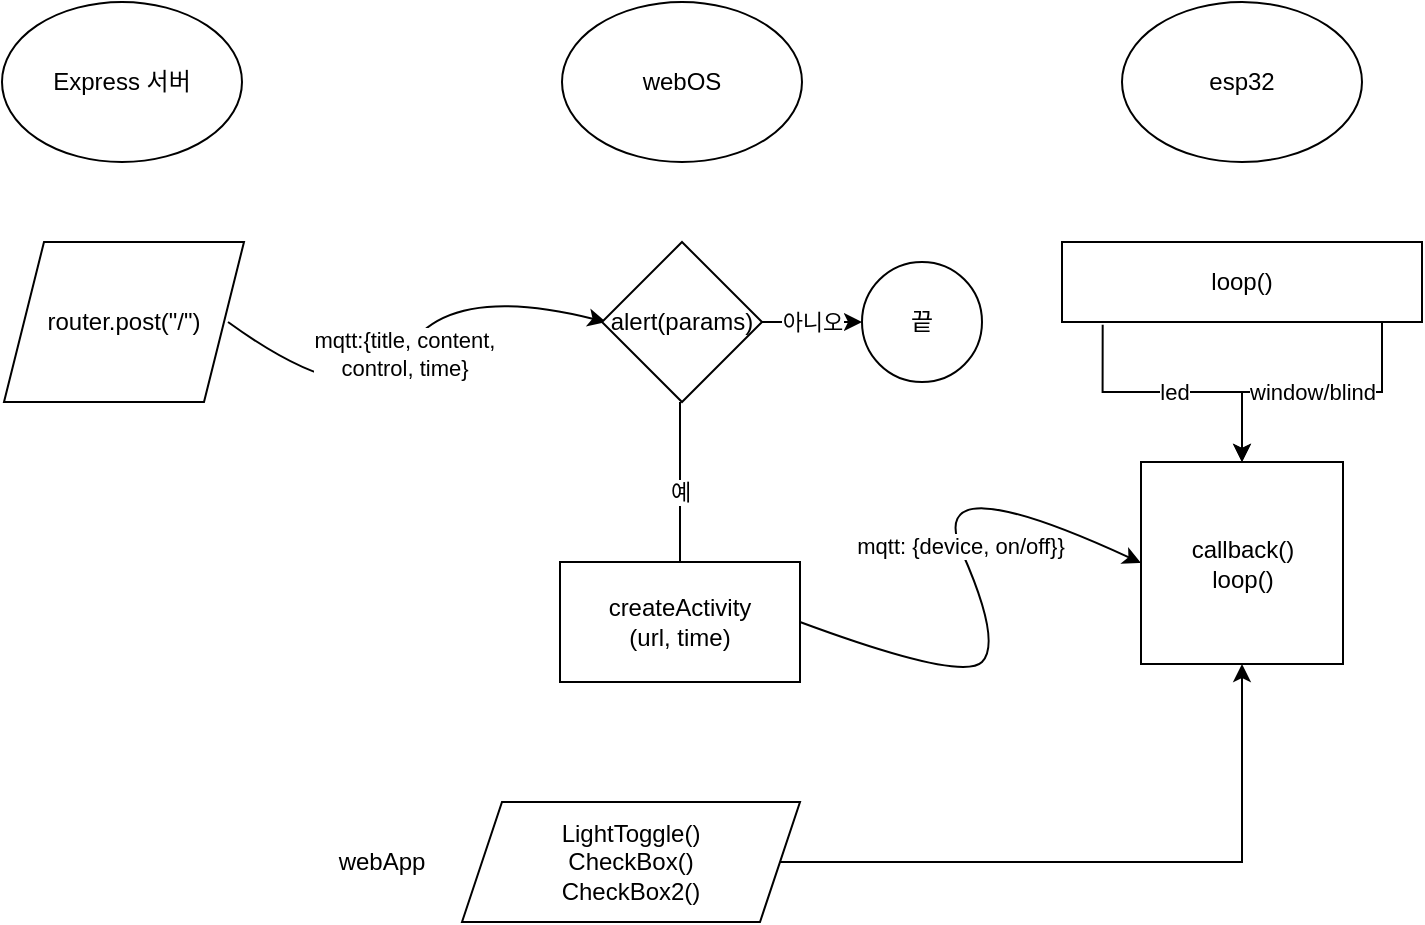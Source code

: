 <mxfile version="20.0.4" type="github">
  <diagram id="813XCrAcMFzqeUaRMn21" name="Page-1">
    <mxGraphModel dx="1278" dy="523" grid="1" gridSize="10" guides="1" tooltips="1" connect="1" arrows="1" fold="1" page="1" pageScale="1" pageWidth="827" pageHeight="1169" math="0" shadow="0">
      <root>
        <mxCell id="0" />
        <mxCell id="1" parent="0" />
        <mxCell id="YsivHbSO6IKAK6VpmbdO-1" value="Express 서버" style="ellipse;whiteSpace=wrap;html=1;" vertex="1" parent="1">
          <mxGeometry x="40" y="320" width="120" height="80" as="geometry" />
        </mxCell>
        <mxCell id="YsivHbSO6IKAK6VpmbdO-2" value="webOS" style="ellipse;whiteSpace=wrap;html=1;" vertex="1" parent="1">
          <mxGeometry x="320" y="320" width="120" height="80" as="geometry" />
        </mxCell>
        <mxCell id="YsivHbSO6IKAK6VpmbdO-3" value="esp32" style="ellipse;whiteSpace=wrap;html=1;" vertex="1" parent="1">
          <mxGeometry x="600" y="320" width="120" height="80" as="geometry" />
        </mxCell>
        <mxCell id="YsivHbSO6IKAK6VpmbdO-4" value="router.post(&quot;/&quot;)" style="shape=parallelogram;perimeter=parallelogramPerimeter;whiteSpace=wrap;html=1;fixedSize=1;" vertex="1" parent="1">
          <mxGeometry x="41" y="440" width="120" height="80" as="geometry" />
        </mxCell>
        <mxCell id="YsivHbSO6IKAK6VpmbdO-5" value="mqtt:{title, content, &lt;br&gt;control, time}" style="curved=1;endArrow=classic;html=1;rounded=0;exitX=1;exitY=0.5;exitDx=0;exitDy=0;entryX=0;entryY=0.5;entryDx=0;entryDy=0;" edge="1" parent="1">
          <mxGeometry width="50" height="50" relative="1" as="geometry">
            <mxPoint x="153" y="480" as="sourcePoint" />
            <mxPoint x="342" y="480" as="targetPoint" />
            <Array as="points">
              <mxPoint x="222" y="530" />
              <mxPoint x="262" y="460" />
            </Array>
          </mxGeometry>
        </mxCell>
        <mxCell id="YsivHbSO6IKAK6VpmbdO-10" value="아니오" style="edgeStyle=orthogonalEdgeStyle;rounded=0;orthogonalLoop=1;jettySize=auto;html=1;" edge="1" parent="1" source="YsivHbSO6IKAK6VpmbdO-8" target="YsivHbSO6IKAK6VpmbdO-9">
          <mxGeometry relative="1" as="geometry" />
        </mxCell>
        <mxCell id="YsivHbSO6IKAK6VpmbdO-12" value="예" style="edgeStyle=orthogonalEdgeStyle;rounded=0;orthogonalLoop=1;jettySize=auto;html=1;" edge="1" parent="1">
          <mxGeometry relative="1" as="geometry">
            <mxPoint x="379" y="520" as="sourcePoint" />
            <mxPoint x="379" y="610" as="targetPoint" />
          </mxGeometry>
        </mxCell>
        <mxCell id="YsivHbSO6IKAK6VpmbdO-8" value="alert(params)" style="rhombus;whiteSpace=wrap;html=1;" vertex="1" parent="1">
          <mxGeometry x="340" y="440" width="80" height="80" as="geometry" />
        </mxCell>
        <mxCell id="YsivHbSO6IKAK6VpmbdO-9" value="끝" style="ellipse;whiteSpace=wrap;html=1;" vertex="1" parent="1">
          <mxGeometry x="470" y="450" width="60" height="60" as="geometry" />
        </mxCell>
        <mxCell id="YsivHbSO6IKAK6VpmbdO-11" value="createActivity&lt;br&gt;(url, time)" style="whiteSpace=wrap;html=1;" vertex="1" parent="1">
          <mxGeometry x="319" y="600" width="120" height="60" as="geometry" />
        </mxCell>
        <mxCell id="YsivHbSO6IKAK6VpmbdO-15" value="callback()&lt;br&gt;loop()" style="whiteSpace=wrap;html=1;aspect=fixed;" vertex="1" parent="1">
          <mxGeometry x="609.5" y="550" width="101" height="101" as="geometry" />
        </mxCell>
        <mxCell id="YsivHbSO6IKAK6VpmbdO-18" value="mqtt: {device, on/off}}" style="curved=1;endArrow=classic;html=1;rounded=0;exitX=1;exitY=0.5;exitDx=0;exitDy=0;entryX=0;entryY=0.5;entryDx=0;entryDy=0;" edge="1" parent="1" source="YsivHbSO6IKAK6VpmbdO-11" target="YsivHbSO6IKAK6VpmbdO-15">
          <mxGeometry width="50" height="50" relative="1" as="geometry">
            <mxPoint x="600" y="620" as="sourcePoint" />
            <mxPoint x="650" y="570" as="targetPoint" />
            <Array as="points">
              <mxPoint x="520" y="660" />
              <mxPoint x="540" y="640" />
              <mxPoint x="500" y="550" />
            </Array>
          </mxGeometry>
        </mxCell>
        <mxCell id="YsivHbSO6IKAK6VpmbdO-33" value="led" style="edgeStyle=orthogonalEdgeStyle;rounded=0;orthogonalLoop=1;jettySize=auto;html=1;exitX=0.113;exitY=1.033;exitDx=0;exitDy=0;exitPerimeter=0;" edge="1" parent="1" source="YsivHbSO6IKAK6VpmbdO-39" target="YsivHbSO6IKAK6VpmbdO-15">
          <mxGeometry relative="1" as="geometry" />
        </mxCell>
        <mxCell id="YsivHbSO6IKAK6VpmbdO-34" value="window/blind" style="edgeStyle=orthogonalEdgeStyle;rounded=0;orthogonalLoop=1;jettySize=auto;html=1;" edge="1" parent="1" target="YsivHbSO6IKAK6VpmbdO-15">
          <mxGeometry relative="1" as="geometry">
            <mxPoint x="730" y="480" as="sourcePoint" />
            <Array as="points">
              <mxPoint x="730" y="484" />
              <mxPoint x="730" y="515" />
              <mxPoint x="660" y="515" />
            </Array>
          </mxGeometry>
        </mxCell>
        <mxCell id="YsivHbSO6IKAK6VpmbdO-38" style="edgeStyle=orthogonalEdgeStyle;rounded=0;orthogonalLoop=1;jettySize=auto;html=1;entryX=0.5;entryY=1;entryDx=0;entryDy=0;" edge="1" parent="1" source="YsivHbSO6IKAK6VpmbdO-36" target="YsivHbSO6IKAK6VpmbdO-15">
          <mxGeometry relative="1" as="geometry" />
        </mxCell>
        <mxCell id="YsivHbSO6IKAK6VpmbdO-36" value="LightToggle()&lt;br&gt;CheckBox()&lt;br&gt;CheckBox2()" style="shape=parallelogram;perimeter=parallelogramPerimeter;whiteSpace=wrap;html=1;fixedSize=1;" vertex="1" parent="1">
          <mxGeometry x="270" y="720" width="169" height="60" as="geometry" />
        </mxCell>
        <mxCell id="YsivHbSO6IKAK6VpmbdO-37" value="webApp" style="text;html=1;strokeColor=none;fillColor=none;align=center;verticalAlign=middle;whiteSpace=wrap;rounded=0;" vertex="1" parent="1">
          <mxGeometry x="200" y="735" width="60" height="30" as="geometry" />
        </mxCell>
        <mxCell id="YsivHbSO6IKAK6VpmbdO-39" value="loop()" style="rounded=0;whiteSpace=wrap;html=1;" vertex="1" parent="1">
          <mxGeometry x="570" y="440" width="180" height="40" as="geometry" />
        </mxCell>
      </root>
    </mxGraphModel>
  </diagram>
</mxfile>
